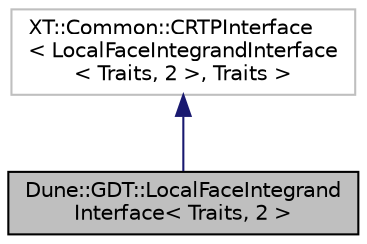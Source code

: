 digraph "Dune::GDT::LocalFaceIntegrandInterface&lt; Traits, 2 &gt;"
{
  edge [fontname="Helvetica",fontsize="10",labelfontname="Helvetica",labelfontsize="10"];
  node [fontname="Helvetica",fontsize="10",shape=record];
  Node0 [label="Dune::GDT::LocalFaceIntegrand\lInterface\< Traits, 2 \>",height=0.2,width=0.4,color="black", fillcolor="grey75", style="filled", fontcolor="black"];
  Node1 -> Node0 [dir="back",color="midnightblue",fontsize="10",style="solid",fontname="Helvetica"];
  Node1 [label="XT::Common::CRTPInterface\l\< LocalFaceIntegrandInterface\l\< Traits, 2 \>, Traits \>",height=0.2,width=0.4,color="grey75", fillcolor="white", style="filled"];
}
